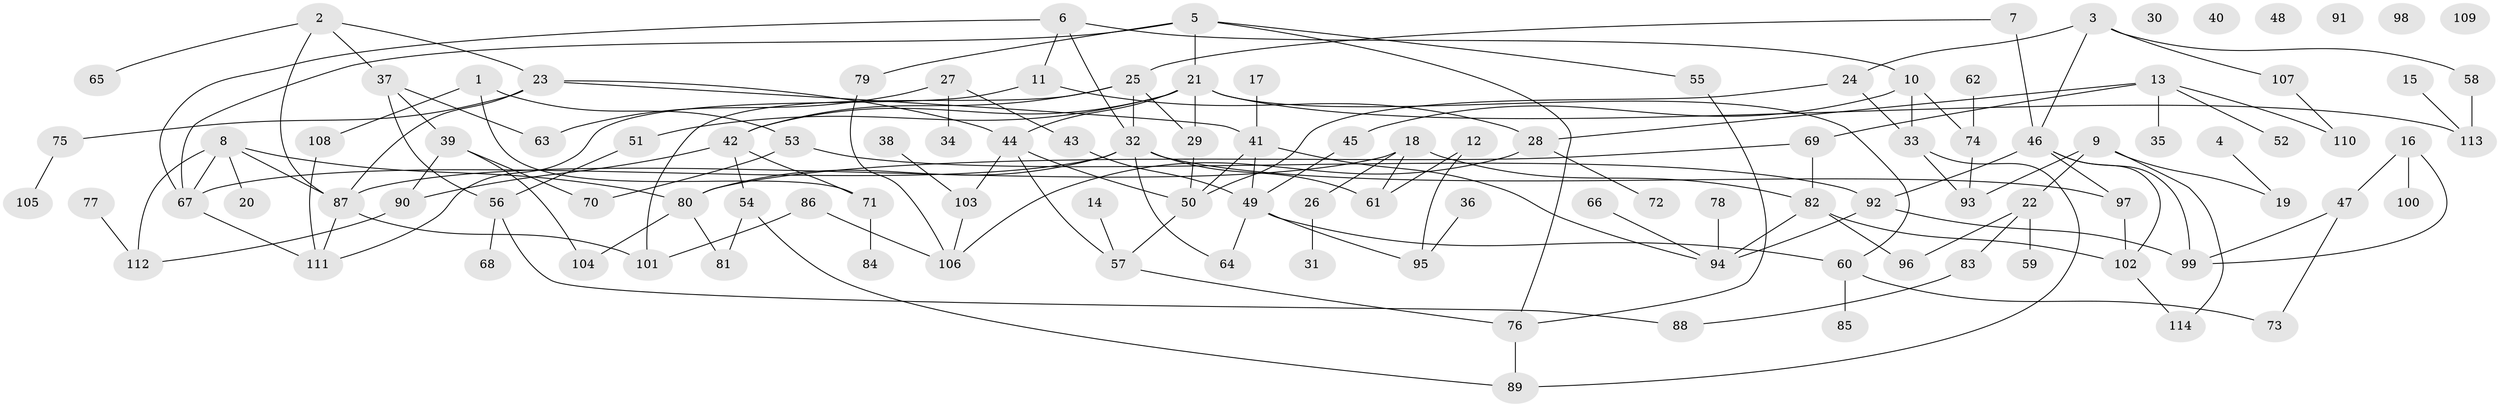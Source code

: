 // Generated by graph-tools (version 1.1) at 2025/00/03/09/25 03:00:40]
// undirected, 114 vertices, 158 edges
graph export_dot {
graph [start="1"]
  node [color=gray90,style=filled];
  1;
  2;
  3;
  4;
  5;
  6;
  7;
  8;
  9;
  10;
  11;
  12;
  13;
  14;
  15;
  16;
  17;
  18;
  19;
  20;
  21;
  22;
  23;
  24;
  25;
  26;
  27;
  28;
  29;
  30;
  31;
  32;
  33;
  34;
  35;
  36;
  37;
  38;
  39;
  40;
  41;
  42;
  43;
  44;
  45;
  46;
  47;
  48;
  49;
  50;
  51;
  52;
  53;
  54;
  55;
  56;
  57;
  58;
  59;
  60;
  61;
  62;
  63;
  64;
  65;
  66;
  67;
  68;
  69;
  70;
  71;
  72;
  73;
  74;
  75;
  76;
  77;
  78;
  79;
  80;
  81;
  82;
  83;
  84;
  85;
  86;
  87;
  88;
  89;
  90;
  91;
  92;
  93;
  94;
  95;
  96;
  97;
  98;
  99;
  100;
  101;
  102;
  103;
  104;
  105;
  106;
  107;
  108;
  109;
  110;
  111;
  112;
  113;
  114;
  1 -- 53;
  1 -- 71;
  1 -- 108;
  2 -- 23;
  2 -- 37;
  2 -- 65;
  2 -- 87;
  3 -- 24;
  3 -- 46;
  3 -- 58;
  3 -- 107;
  4 -- 19;
  5 -- 21;
  5 -- 55;
  5 -- 67;
  5 -- 76;
  5 -- 79;
  6 -- 10;
  6 -- 11;
  6 -- 32;
  6 -- 67;
  7 -- 25;
  7 -- 46;
  8 -- 20;
  8 -- 67;
  8 -- 80;
  8 -- 87;
  8 -- 112;
  9 -- 19;
  9 -- 22;
  9 -- 93;
  9 -- 114;
  10 -- 33;
  10 -- 45;
  10 -- 74;
  11 -- 28;
  11 -- 111;
  12 -- 61;
  12 -- 95;
  13 -- 28;
  13 -- 35;
  13 -- 52;
  13 -- 69;
  13 -- 110;
  14 -- 57;
  15 -- 113;
  16 -- 47;
  16 -- 99;
  16 -- 100;
  17 -- 41;
  18 -- 26;
  18 -- 61;
  18 -- 82;
  18 -- 87;
  21 -- 29;
  21 -- 42;
  21 -- 44;
  21 -- 51;
  21 -- 60;
  21 -- 113;
  22 -- 59;
  22 -- 83;
  22 -- 96;
  23 -- 41;
  23 -- 44;
  23 -- 75;
  23 -- 87;
  24 -- 33;
  24 -- 50;
  25 -- 29;
  25 -- 32;
  25 -- 42;
  25 -- 101;
  26 -- 31;
  27 -- 34;
  27 -- 43;
  27 -- 63;
  28 -- 72;
  28 -- 106;
  29 -- 50;
  32 -- 61;
  32 -- 64;
  32 -- 67;
  32 -- 80;
  32 -- 97;
  33 -- 89;
  33 -- 93;
  36 -- 95;
  37 -- 39;
  37 -- 56;
  37 -- 63;
  38 -- 103;
  39 -- 70;
  39 -- 90;
  39 -- 104;
  41 -- 49;
  41 -- 50;
  41 -- 94;
  42 -- 54;
  42 -- 71;
  42 -- 90;
  43 -- 49;
  44 -- 50;
  44 -- 57;
  44 -- 103;
  45 -- 49;
  46 -- 92;
  46 -- 97;
  46 -- 99;
  46 -- 102;
  47 -- 73;
  47 -- 99;
  49 -- 60;
  49 -- 64;
  49 -- 95;
  50 -- 57;
  51 -- 56;
  53 -- 70;
  53 -- 92;
  54 -- 81;
  54 -- 89;
  55 -- 76;
  56 -- 68;
  56 -- 88;
  57 -- 76;
  58 -- 113;
  60 -- 73;
  60 -- 85;
  62 -- 74;
  66 -- 94;
  67 -- 111;
  69 -- 80;
  69 -- 82;
  71 -- 84;
  74 -- 93;
  75 -- 105;
  76 -- 89;
  77 -- 112;
  78 -- 94;
  79 -- 106;
  80 -- 81;
  80 -- 104;
  82 -- 94;
  82 -- 96;
  82 -- 102;
  83 -- 88;
  86 -- 101;
  86 -- 106;
  87 -- 101;
  87 -- 111;
  90 -- 112;
  92 -- 94;
  92 -- 99;
  97 -- 102;
  102 -- 114;
  103 -- 106;
  107 -- 110;
  108 -- 111;
}
